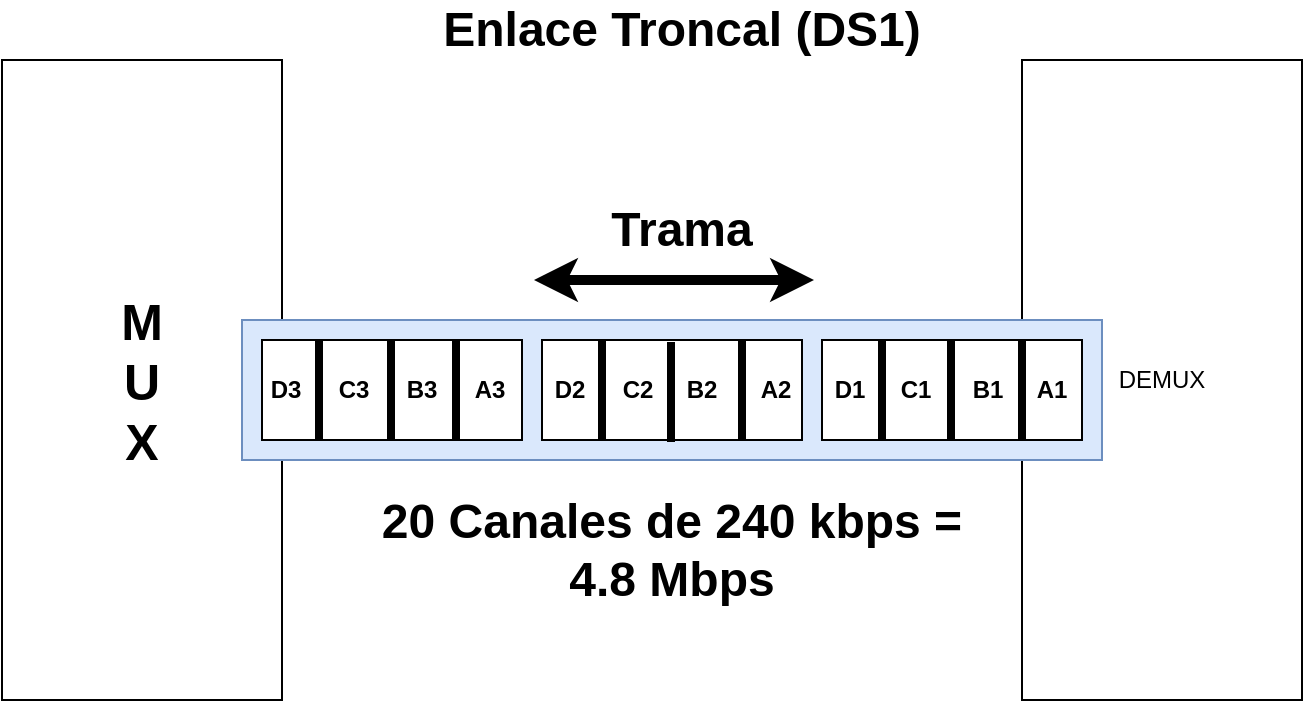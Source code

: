 <mxfile version="24.4.9" type="github">
  <diagram name="Página-1" id="khgLzfTWpFRCFBcHw9q2">
    <mxGraphModel dx="880" dy="508" grid="1" gridSize="10" guides="1" tooltips="1" connect="1" arrows="1" fold="1" page="1" pageScale="1" pageWidth="827" pageHeight="1169" math="0" shadow="0">
      <root>
        <mxCell id="0" />
        <mxCell id="1" parent="0" />
        <mxCell id="GVCOwRWEfNFmC69vPkvP-1" value="&lt;b&gt;&lt;font style=&quot;font-size: 25px;&quot;&gt;M&lt;/font&gt;&lt;/b&gt;&lt;div&gt;&lt;b&gt;&lt;font style=&quot;font-size: 25px;&quot;&gt;U&lt;/font&gt;&lt;/b&gt;&lt;/div&gt;&lt;div&gt;&lt;b&gt;&lt;font style=&quot;font-size: 25px;&quot;&gt;X&lt;/font&gt;&lt;/b&gt;&lt;/div&gt;" style="rounded=0;whiteSpace=wrap;html=1;" vertex="1" parent="1">
          <mxGeometry x="120" y="200" width="140" height="320" as="geometry" />
        </mxCell>
        <mxCell id="GVCOwRWEfNFmC69vPkvP-2" value="DEMUX" style="rounded=0;whiteSpace=wrap;html=1;" vertex="1" parent="1">
          <mxGeometry x="630" y="200" width="140" height="320" as="geometry" />
        </mxCell>
        <mxCell id="GVCOwRWEfNFmC69vPkvP-4" value="" style="whiteSpace=wrap;html=1;fillColor=#dae8fc;strokeColor=#6c8ebf;" vertex="1" parent="1">
          <mxGeometry x="240" y="330" width="430" height="70" as="geometry" />
        </mxCell>
        <mxCell id="GVCOwRWEfNFmC69vPkvP-5" value="" style="whiteSpace=wrap;html=1;" vertex="1" parent="1">
          <mxGeometry x="250" y="340" width="130" height="50" as="geometry" />
        </mxCell>
        <mxCell id="GVCOwRWEfNFmC69vPkvP-6" value="" style="whiteSpace=wrap;html=1;" vertex="1" parent="1">
          <mxGeometry x="390" y="340" width="130" height="50" as="geometry" />
        </mxCell>
        <mxCell id="GVCOwRWEfNFmC69vPkvP-7" value="" style="whiteSpace=wrap;html=1;" vertex="1" parent="1">
          <mxGeometry x="530" y="340" width="130" height="50" as="geometry" />
        </mxCell>
        <mxCell id="GVCOwRWEfNFmC69vPkvP-9" value="" style="endArrow=none;html=1;rounded=0;entryX=0.25;entryY=0;entryDx=0;entryDy=0;exitX=0.25;exitY=1;exitDx=0;exitDy=0;targetPerimeterSpacing=0;strokeWidth=4;" edge="1" parent="1">
          <mxGeometry width="50" height="50" relative="1" as="geometry">
            <mxPoint x="278.5" y="390" as="sourcePoint" />
            <mxPoint x="278.5" y="340" as="targetPoint" />
          </mxGeometry>
        </mxCell>
        <mxCell id="GVCOwRWEfNFmC69vPkvP-10" value="" style="endArrow=none;html=1;rounded=0;entryX=0.25;entryY=0;entryDx=0;entryDy=0;exitX=0.25;exitY=1;exitDx=0;exitDy=0;targetPerimeterSpacing=0;strokeWidth=4;" edge="1" parent="1">
          <mxGeometry width="50" height="50" relative="1" as="geometry">
            <mxPoint x="314.5" y="390" as="sourcePoint" />
            <mxPoint x="314.5" y="340" as="targetPoint" />
          </mxGeometry>
        </mxCell>
        <mxCell id="GVCOwRWEfNFmC69vPkvP-11" value="" style="endArrow=none;html=1;rounded=0;entryX=0.25;entryY=0;entryDx=0;entryDy=0;exitX=0.25;exitY=1;exitDx=0;exitDy=0;targetPerimeterSpacing=0;strokeWidth=4;" edge="1" parent="1">
          <mxGeometry width="50" height="50" relative="1" as="geometry">
            <mxPoint x="347" y="390" as="sourcePoint" />
            <mxPoint x="347" y="340" as="targetPoint" />
          </mxGeometry>
        </mxCell>
        <mxCell id="GVCOwRWEfNFmC69vPkvP-12" value="" style="endArrow=none;html=1;rounded=0;entryX=0.25;entryY=0;entryDx=0;entryDy=0;exitX=0.25;exitY=1;exitDx=0;exitDy=0;targetPerimeterSpacing=0;strokeWidth=4;" edge="1" parent="1">
          <mxGeometry width="50" height="50" relative="1" as="geometry">
            <mxPoint x="420" y="390" as="sourcePoint" />
            <mxPoint x="420" y="340" as="targetPoint" />
          </mxGeometry>
        </mxCell>
        <mxCell id="GVCOwRWEfNFmC69vPkvP-13" value="" style="endArrow=none;html=1;rounded=0;entryX=0.25;entryY=0;entryDx=0;entryDy=0;exitX=0.25;exitY=1;exitDx=0;exitDy=0;targetPerimeterSpacing=0;strokeWidth=4;" edge="1" parent="1">
          <mxGeometry width="50" height="50" relative="1" as="geometry">
            <mxPoint x="454.5" y="391" as="sourcePoint" />
            <mxPoint x="454.5" y="341" as="targetPoint" />
          </mxGeometry>
        </mxCell>
        <mxCell id="GVCOwRWEfNFmC69vPkvP-14" value="" style="endArrow=none;html=1;rounded=0;entryX=0.25;entryY=0;entryDx=0;entryDy=0;exitX=0.25;exitY=1;exitDx=0;exitDy=0;targetPerimeterSpacing=0;strokeWidth=4;" edge="1" parent="1">
          <mxGeometry width="50" height="50" relative="1" as="geometry">
            <mxPoint x="490" y="390" as="sourcePoint" />
            <mxPoint x="490" y="340" as="targetPoint" />
          </mxGeometry>
        </mxCell>
        <mxCell id="GVCOwRWEfNFmC69vPkvP-15" value="" style="endArrow=none;html=1;rounded=0;entryX=0.25;entryY=0;entryDx=0;entryDy=0;exitX=0.25;exitY=1;exitDx=0;exitDy=0;targetPerimeterSpacing=0;strokeWidth=4;" edge="1" parent="1">
          <mxGeometry width="50" height="50" relative="1" as="geometry">
            <mxPoint x="560" y="390" as="sourcePoint" />
            <mxPoint x="560" y="340" as="targetPoint" />
          </mxGeometry>
        </mxCell>
        <mxCell id="GVCOwRWEfNFmC69vPkvP-16" value="" style="endArrow=none;html=1;rounded=0;entryX=0.25;entryY=0;entryDx=0;entryDy=0;exitX=0.25;exitY=1;exitDx=0;exitDy=0;targetPerimeterSpacing=0;strokeWidth=4;" edge="1" parent="1">
          <mxGeometry width="50" height="50" relative="1" as="geometry">
            <mxPoint x="594.5" y="390" as="sourcePoint" />
            <mxPoint x="594.5" y="340" as="targetPoint" />
          </mxGeometry>
        </mxCell>
        <mxCell id="GVCOwRWEfNFmC69vPkvP-17" value="" style="endArrow=none;html=1;rounded=0;entryX=0.25;entryY=0;entryDx=0;entryDy=0;exitX=0.25;exitY=1;exitDx=0;exitDy=0;targetPerimeterSpacing=0;strokeWidth=4;" edge="1" parent="1">
          <mxGeometry width="50" height="50" relative="1" as="geometry">
            <mxPoint x="630" y="390" as="sourcePoint" />
            <mxPoint x="630" y="340" as="targetPoint" />
          </mxGeometry>
        </mxCell>
        <mxCell id="GVCOwRWEfNFmC69vPkvP-18" value="" style="endArrow=classic;startArrow=classic;html=1;rounded=0;jumpSize=6;strokeWidth=5;" edge="1" parent="1">
          <mxGeometry width="50" height="50" relative="1" as="geometry">
            <mxPoint x="386" y="310" as="sourcePoint" />
            <mxPoint x="526" y="310" as="targetPoint" />
          </mxGeometry>
        </mxCell>
        <mxCell id="GVCOwRWEfNFmC69vPkvP-19" value="&lt;font style=&quot;font-size: 24px;&quot;&gt;Enlace Troncal (DS1)&lt;/font&gt;" style="text;html=1;align=center;verticalAlign=middle;whiteSpace=wrap;rounded=0;strokeWidth=0;fontSize=24;fontStyle=1" vertex="1" parent="1">
          <mxGeometry x="330" y="170" width="260" height="30" as="geometry" />
        </mxCell>
        <mxCell id="GVCOwRWEfNFmC69vPkvP-20" value="&lt;font style=&quot;font-size: 24px;&quot;&gt;Trama&lt;/font&gt;" style="text;html=1;align=center;verticalAlign=middle;whiteSpace=wrap;rounded=0;strokeWidth=0;fontSize=24;fontStyle=1" vertex="1" parent="1">
          <mxGeometry x="330" y="270" width="260" height="30" as="geometry" />
        </mxCell>
        <mxCell id="GVCOwRWEfNFmC69vPkvP-21" value="D3" style="text;html=1;align=center;verticalAlign=middle;whiteSpace=wrap;rounded=0;fontStyle=1" vertex="1" parent="1">
          <mxGeometry x="232" y="350" width="60" height="30" as="geometry" />
        </mxCell>
        <mxCell id="GVCOwRWEfNFmC69vPkvP-22" value="C3" style="text;html=1;align=center;verticalAlign=middle;whiteSpace=wrap;rounded=0;fontStyle=1" vertex="1" parent="1">
          <mxGeometry x="266" y="350" width="60" height="30" as="geometry" />
        </mxCell>
        <mxCell id="GVCOwRWEfNFmC69vPkvP-23" value="B3" style="text;html=1;align=center;verticalAlign=middle;whiteSpace=wrap;rounded=0;fontStyle=1" vertex="1" parent="1">
          <mxGeometry x="300" y="350" width="60" height="30" as="geometry" />
        </mxCell>
        <mxCell id="GVCOwRWEfNFmC69vPkvP-24" value="A3" style="text;html=1;align=center;verticalAlign=middle;whiteSpace=wrap;rounded=0;fontStyle=1" vertex="1" parent="1">
          <mxGeometry x="334" y="350" width="60" height="30" as="geometry" />
        </mxCell>
        <mxCell id="GVCOwRWEfNFmC69vPkvP-25" value="D2" style="text;html=1;align=center;verticalAlign=middle;whiteSpace=wrap;rounded=0;fontStyle=1" vertex="1" parent="1">
          <mxGeometry x="374" y="350" width="60" height="30" as="geometry" />
        </mxCell>
        <mxCell id="GVCOwRWEfNFmC69vPkvP-26" value="C2" style="text;html=1;align=center;verticalAlign=middle;whiteSpace=wrap;rounded=0;fontStyle=1" vertex="1" parent="1">
          <mxGeometry x="408" y="350" width="60" height="30" as="geometry" />
        </mxCell>
        <mxCell id="GVCOwRWEfNFmC69vPkvP-27" value="B2" style="text;html=1;align=center;verticalAlign=middle;whiteSpace=wrap;rounded=0;fontStyle=1" vertex="1" parent="1">
          <mxGeometry x="440" y="350" width="60" height="30" as="geometry" />
        </mxCell>
        <mxCell id="GVCOwRWEfNFmC69vPkvP-28" value="A2" style="text;html=1;align=center;verticalAlign=middle;whiteSpace=wrap;rounded=0;fontStyle=1" vertex="1" parent="1">
          <mxGeometry x="477" y="350" width="60" height="30" as="geometry" />
        </mxCell>
        <mxCell id="GVCOwRWEfNFmC69vPkvP-29" value="D1" style="text;html=1;align=center;verticalAlign=middle;whiteSpace=wrap;rounded=0;fontStyle=1" vertex="1" parent="1">
          <mxGeometry x="514" y="350" width="60" height="30" as="geometry" />
        </mxCell>
        <mxCell id="GVCOwRWEfNFmC69vPkvP-30" value="C1" style="text;html=1;align=center;verticalAlign=middle;whiteSpace=wrap;rounded=0;fontStyle=1" vertex="1" parent="1">
          <mxGeometry x="547" y="350" width="60" height="30" as="geometry" />
        </mxCell>
        <mxCell id="GVCOwRWEfNFmC69vPkvP-31" value="B1" style="text;html=1;align=center;verticalAlign=middle;whiteSpace=wrap;rounded=0;fontStyle=1" vertex="1" parent="1">
          <mxGeometry x="583" y="350" width="60" height="30" as="geometry" />
        </mxCell>
        <mxCell id="GVCOwRWEfNFmC69vPkvP-32" value="A1" style="text;html=1;align=center;verticalAlign=middle;whiteSpace=wrap;rounded=0;fontStyle=1" vertex="1" parent="1">
          <mxGeometry x="615" y="350" width="60" height="30" as="geometry" />
        </mxCell>
        <mxCell id="GVCOwRWEfNFmC69vPkvP-33" value="&lt;font style=&quot;font-size: 24px;&quot;&gt;20 Canales de 240 kbps = 4.8 Mbps&lt;/font&gt;" style="text;html=1;align=center;verticalAlign=middle;whiteSpace=wrap;rounded=0;strokeWidth=0;fontSize=24;fontStyle=1" vertex="1" parent="1">
          <mxGeometry x="306" y="430" width="298" height="30" as="geometry" />
        </mxCell>
      </root>
    </mxGraphModel>
  </diagram>
</mxfile>
